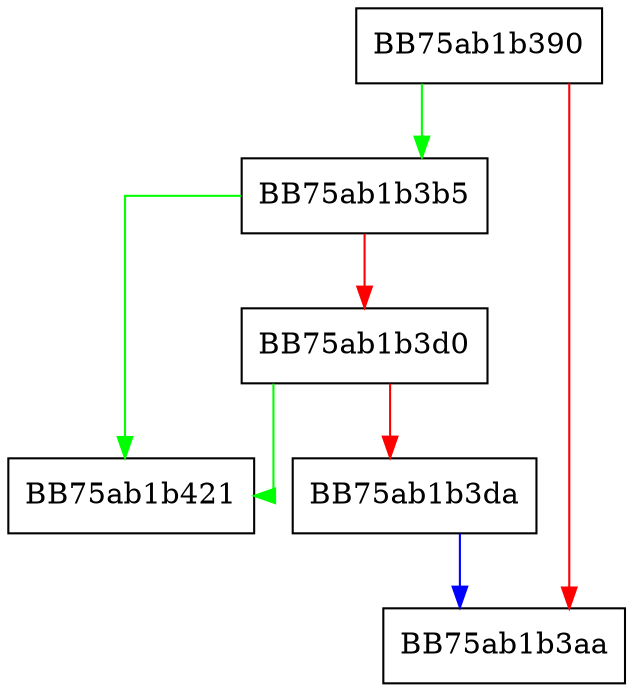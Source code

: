 digraph GetGlobalMpAttributeEx {
  node [shape="box"];
  graph [splines=ortho];
  BB75ab1b390 -> BB75ab1b3b5 [color="green"];
  BB75ab1b390 -> BB75ab1b3aa [color="red"];
  BB75ab1b3b5 -> BB75ab1b421 [color="green"];
  BB75ab1b3b5 -> BB75ab1b3d0 [color="red"];
  BB75ab1b3d0 -> BB75ab1b421 [color="green"];
  BB75ab1b3d0 -> BB75ab1b3da [color="red"];
  BB75ab1b3da -> BB75ab1b3aa [color="blue"];
}